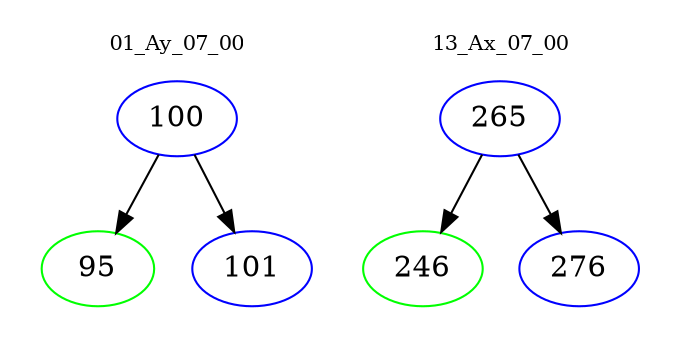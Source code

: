 digraph{
subgraph cluster_0 {
color = white
label = "01_Ay_07_00";
fontsize=10;
T0_100 [label="100", color="blue"]
T0_100 -> T0_95 [color="black"]
T0_95 [label="95", color="green"]
T0_100 -> T0_101 [color="black"]
T0_101 [label="101", color="blue"]
}
subgraph cluster_1 {
color = white
label = "13_Ax_07_00";
fontsize=10;
T1_265 [label="265", color="blue"]
T1_265 -> T1_246 [color="black"]
T1_246 [label="246", color="green"]
T1_265 -> T1_276 [color="black"]
T1_276 [label="276", color="blue"]
}
}
